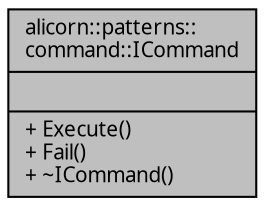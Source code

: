 digraph "alicorn::patterns::command::ICommand"
{
 // INTERACTIVE_SVG=YES
  edge [fontname="Verdana",fontsize="10",labelfontname="Verdana",labelfontsize="10"];
  node [fontname="Verdana",fontsize="10",shape=record];
  Node1 [label="{alicorn::patterns::\lcommand::ICommand\n||+ Execute()\l+ Fail()\l+ ~ICommand()\l}",height=0.2,width=0.4,color="black", fillcolor="grey75", style="filled", fontcolor="black"];
}
